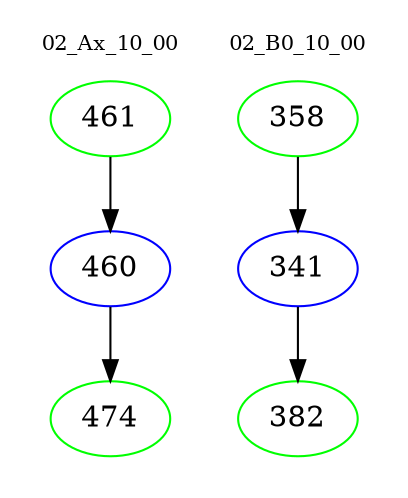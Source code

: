 digraph{
subgraph cluster_0 {
color = white
label = "02_Ax_10_00";
fontsize=10;
T0_461 [label="461", color="green"]
T0_461 -> T0_460 [color="black"]
T0_460 [label="460", color="blue"]
T0_460 -> T0_474 [color="black"]
T0_474 [label="474", color="green"]
}
subgraph cluster_1 {
color = white
label = "02_B0_10_00";
fontsize=10;
T1_358 [label="358", color="green"]
T1_358 -> T1_341 [color="black"]
T1_341 [label="341", color="blue"]
T1_341 -> T1_382 [color="black"]
T1_382 [label="382", color="green"]
}
}
